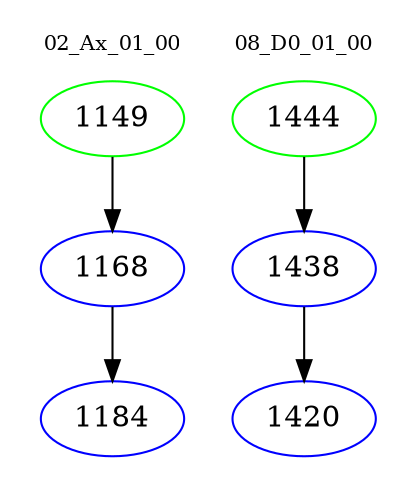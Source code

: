digraph{
subgraph cluster_0 {
color = white
label = "02_Ax_01_00";
fontsize=10;
T0_1149 [label="1149", color="green"]
T0_1149 -> T0_1168 [color="black"]
T0_1168 [label="1168", color="blue"]
T0_1168 -> T0_1184 [color="black"]
T0_1184 [label="1184", color="blue"]
}
subgraph cluster_1 {
color = white
label = "08_D0_01_00";
fontsize=10;
T1_1444 [label="1444", color="green"]
T1_1444 -> T1_1438 [color="black"]
T1_1438 [label="1438", color="blue"]
T1_1438 -> T1_1420 [color="black"]
T1_1420 [label="1420", color="blue"]
}
}
